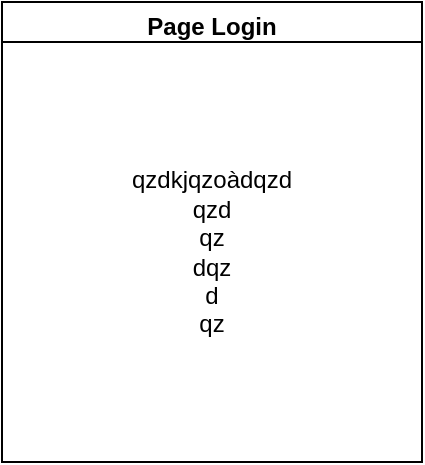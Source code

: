 <mxfile version="20.4.0" type="github">
  <diagram id="8Fomc0AZO4FN7XBAN6qD" name="Page-1">
    <mxGraphModel dx="1298" dy="774" grid="1" gridSize="10" guides="1" tooltips="1" connect="1" arrows="1" fold="1" page="1" pageScale="1" pageWidth="827" pageHeight="1169" math="0" shadow="0">
      <root>
        <mxCell id="0" />
        <mxCell id="1" parent="0" />
        <mxCell id="Z2G2KV7_FwyXqnljN_IR-2" value="Page Login" style="swimlane;" vertex="1" parent="1">
          <mxGeometry x="80" y="60" width="210" height="230" as="geometry" />
        </mxCell>
        <mxCell id="Z2G2KV7_FwyXqnljN_IR-4" value="qzdkjqzoàdqzd&lt;br&gt;qzd&lt;br&gt;qz&lt;br&gt;dqz&lt;br&gt;d&lt;br&gt;qz" style="whiteSpace=wrap;html=1;aspect=fixed;" vertex="1" parent="Z2G2KV7_FwyXqnljN_IR-2">
          <mxGeometry y="20" width="210" height="210" as="geometry" />
        </mxCell>
      </root>
    </mxGraphModel>
  </diagram>
</mxfile>
